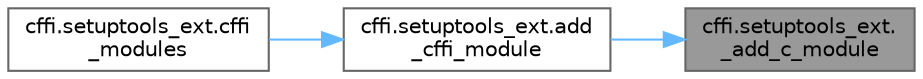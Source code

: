 digraph "cffi.setuptools_ext._add_c_module"
{
 // LATEX_PDF_SIZE
  bgcolor="transparent";
  edge [fontname=Helvetica,fontsize=10,labelfontname=Helvetica,labelfontsize=10];
  node [fontname=Helvetica,fontsize=10,shape=box,height=0.2,width=0.4];
  rankdir="RL";
  Node1 [id="Node000001",label="cffi.setuptools_ext.\l_add_c_module",height=0.2,width=0.4,color="gray40", fillcolor="grey60", style="filled", fontcolor="black",tooltip=" "];
  Node1 -> Node2 [id="edge1_Node000001_Node000002",dir="back",color="steelblue1",style="solid",tooltip=" "];
  Node2 [id="Node000002",label="cffi.setuptools_ext.add\l_cffi_module",height=0.2,width=0.4,color="grey40", fillcolor="white", style="filled",URL="$namespacecffi_1_1setuptools__ext.html#af4eac287d621ef5502abad04ab3d71cc",tooltip=" "];
  Node2 -> Node3 [id="edge2_Node000002_Node000003",dir="back",color="steelblue1",style="solid",tooltip=" "];
  Node3 [id="Node000003",label="cffi.setuptools_ext.cffi\l_modules",height=0.2,width=0.4,color="grey40", fillcolor="white", style="filled",URL="$namespacecffi_1_1setuptools__ext.html#aea51abae7a50b44898416b9706df6645",tooltip=" "];
}
